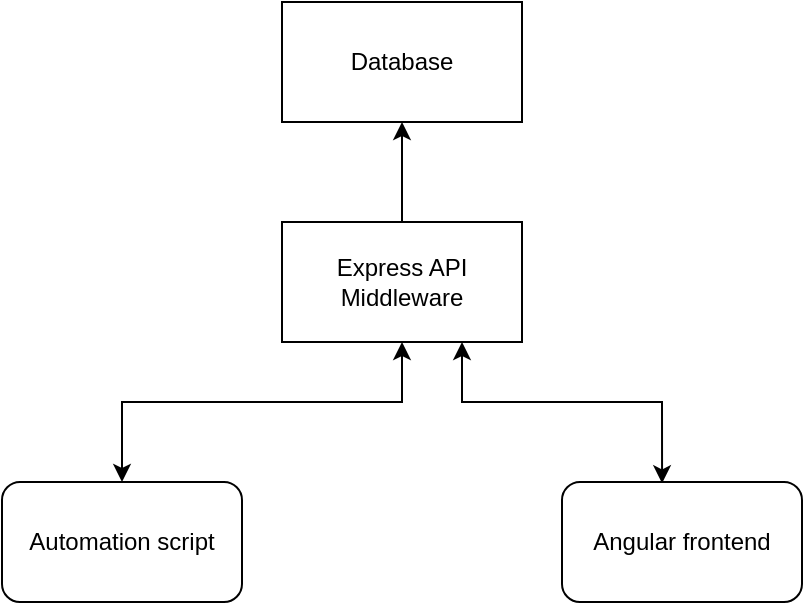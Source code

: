 <mxfile version="17.1.2" type="device"><diagram id="A_jaQcHqiI9Xr2DDoj0u" name="Page-1"><mxGraphModel dx="782" dy="468" grid="1" gridSize="10" guides="1" tooltips="1" connect="1" arrows="1" fold="1" page="1" pageScale="1" pageWidth="827" pageHeight="1169" math="0" shadow="0"><root><mxCell id="0"/><mxCell id="1" parent="0"/><mxCell id="d_vUM9904ZWh5yiQcFoB-1" value="Database" style="rounded=0;whiteSpace=wrap;html=1;" vertex="1" parent="1"><mxGeometry x="340" y="100" width="120" height="60" as="geometry"/></mxCell><mxCell id="d_vUM9904ZWh5yiQcFoB-2" value="" style="endArrow=classic;html=1;rounded=0;entryX=0.5;entryY=1;entryDx=0;entryDy=0;" edge="1" parent="1" target="d_vUM9904ZWh5yiQcFoB-1"><mxGeometry width="50" height="50" relative="1" as="geometry"><mxPoint x="400" y="250" as="sourcePoint"/><mxPoint x="430" y="220" as="targetPoint"/></mxGeometry></mxCell><mxCell id="d_vUM9904ZWh5yiQcFoB-3" value="Express API Middleware" style="rounded=0;whiteSpace=wrap;html=1;" vertex="1" parent="1"><mxGeometry x="340" y="210" width="120" height="60" as="geometry"/></mxCell><mxCell id="d_vUM9904ZWh5yiQcFoB-7" value="Automation script" style="rounded=1;whiteSpace=wrap;html=1;" vertex="1" parent="1"><mxGeometry x="200" y="340" width="120" height="60" as="geometry"/></mxCell><mxCell id="d_vUM9904ZWh5yiQcFoB-11" value="" style="endArrow=classic;startArrow=classic;html=1;rounded=0;exitX=0.5;exitY=0;exitDx=0;exitDy=0;entryX=0.5;entryY=1;entryDx=0;entryDy=0;" edge="1" parent="1" source="d_vUM9904ZWh5yiQcFoB-7" target="d_vUM9904ZWh5yiQcFoB-3"><mxGeometry width="50" height="50" relative="1" as="geometry"><mxPoint x="354" y="340" as="sourcePoint"/><mxPoint x="404" y="290" as="targetPoint"/><Array as="points"><mxPoint x="260" y="300"/><mxPoint x="390" y="300"/><mxPoint x="400" y="300"/></Array></mxGeometry></mxCell><mxCell id="d_vUM9904ZWh5yiQcFoB-12" value="" style="endArrow=classic;startArrow=classic;html=1;rounded=0;exitX=0.75;exitY=1;exitDx=0;exitDy=0;entryX=0.417;entryY=0.011;entryDx=0;entryDy=0;entryPerimeter=0;" edge="1" parent="1" source="d_vUM9904ZWh5yiQcFoB-3" target="d_vUM9904ZWh5yiQcFoB-13"><mxGeometry width="50" height="50" relative="1" as="geometry"><mxPoint x="480" y="340" as="sourcePoint"/><mxPoint x="530" y="336" as="targetPoint"/><Array as="points"><mxPoint x="430" y="300"/><mxPoint x="530" y="300"/></Array></mxGeometry></mxCell><mxCell id="d_vUM9904ZWh5yiQcFoB-13" value="Angular frontend" style="rounded=1;whiteSpace=wrap;html=1;" vertex="1" parent="1"><mxGeometry x="480" y="340" width="120" height="60" as="geometry"/></mxCell></root></mxGraphModel></diagram></mxfile>